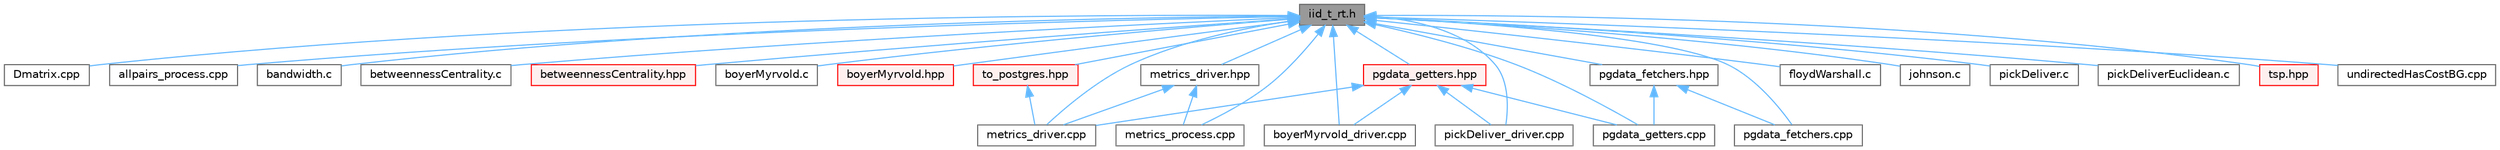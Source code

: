 digraph "iid_t_rt.h"
{
 // LATEX_PDF_SIZE
  bgcolor="transparent";
  edge [fontname=Helvetica,fontsize=10,labelfontname=Helvetica,labelfontsize=10];
  node [fontname=Helvetica,fontsize=10,shape=box,height=0.2,width=0.4];
  Node1 [id="Node000001",label="iid_t_rt.h",height=0.2,width=0.4,color="gray40", fillcolor="grey60", style="filled", fontcolor="black",tooltip=" "];
  Node1 -> Node2 [id="edge1_Node000001_Node000002",dir="back",color="steelblue1",style="solid",tooltip=" "];
  Node2 [id="Node000002",label="Dmatrix.cpp",height=0.2,width=0.4,color="grey40", fillcolor="white", style="filled",URL="$Dmatrix_8cpp.html",tooltip=" "];
  Node1 -> Node3 [id="edge2_Node000001_Node000003",dir="back",color="steelblue1",style="solid",tooltip=" "];
  Node3 [id="Node000003",label="allpairs_process.cpp",height=0.2,width=0.4,color="grey40", fillcolor="white", style="filled",URL="$allpairs__process_8cpp.html",tooltip=" "];
  Node1 -> Node4 [id="edge3_Node000001_Node000004",dir="back",color="steelblue1",style="solid",tooltip=" "];
  Node4 [id="Node000004",label="bandwidth.c",height=0.2,width=0.4,color="grey40", fillcolor="white", style="filled",URL="$bandwidth_8c.html",tooltip=" "];
  Node1 -> Node5 [id="edge4_Node000001_Node000005",dir="back",color="steelblue1",style="solid",tooltip=" "];
  Node5 [id="Node000005",label="betweennessCentrality.c",height=0.2,width=0.4,color="grey40", fillcolor="white", style="filled",URL="$betweennessCentrality_8c.html",tooltip=" "];
  Node1 -> Node6 [id="edge5_Node000001_Node000006",dir="back",color="steelblue1",style="solid",tooltip=" "];
  Node6 [id="Node000006",label="betweennessCentrality.hpp",height=0.2,width=0.4,color="red", fillcolor="#FFF0F0", style="filled",URL="$betweennessCentrality_8hpp.html",tooltip=" "];
  Node1 -> Node8 [id="edge6_Node000001_Node000008",dir="back",color="steelblue1",style="solid",tooltip=" "];
  Node8 [id="Node000008",label="boyerMyrvold.c",height=0.2,width=0.4,color="grey40", fillcolor="white", style="filled",URL="$boyerMyrvold_8c.html",tooltip=" "];
  Node1 -> Node9 [id="edge7_Node000001_Node000009",dir="back",color="steelblue1",style="solid",tooltip=" "];
  Node9 [id="Node000009",label="boyerMyrvold.hpp",height=0.2,width=0.4,color="red", fillcolor="#FFF0F0", style="filled",URL="$boyerMyrvold_8hpp.html",tooltip=" "];
  Node1 -> Node11 [id="edge8_Node000001_Node000011",dir="back",color="steelblue1",style="solid",tooltip=" "];
  Node11 [id="Node000011",label="boyerMyrvold_driver.cpp",height=0.2,width=0.4,color="grey40", fillcolor="white", style="filled",URL="$boyerMyrvold__driver_8cpp.html",tooltip=" "];
  Node1 -> Node12 [id="edge9_Node000001_Node000012",dir="back",color="steelblue1",style="solid",tooltip=" "];
  Node12 [id="Node000012",label="floydWarshall.c",height=0.2,width=0.4,color="grey40", fillcolor="white", style="filled",URL="$floydWarshall_8c.html",tooltip=" "];
  Node1 -> Node13 [id="edge10_Node000001_Node000013",dir="back",color="steelblue1",style="solid",tooltip=" "];
  Node13 [id="Node000013",label="johnson.c",height=0.2,width=0.4,color="grey40", fillcolor="white", style="filled",URL="$johnson_8c.html",tooltip=" "];
  Node1 -> Node14 [id="edge11_Node000001_Node000014",dir="back",color="steelblue1",style="solid",tooltip=" "];
  Node14 [id="Node000014",label="metrics_driver.cpp",height=0.2,width=0.4,color="grey40", fillcolor="white", style="filled",URL="$metrics__driver_8cpp.html",tooltip=" "];
  Node1 -> Node15 [id="edge12_Node000001_Node000015",dir="back",color="steelblue1",style="solid",tooltip=" "];
  Node15 [id="Node000015",label="metrics_driver.hpp",height=0.2,width=0.4,color="grey40", fillcolor="white", style="filled",URL="$metrics__driver_8hpp.html",tooltip=" "];
  Node15 -> Node14 [id="edge13_Node000015_Node000014",dir="back",color="steelblue1",style="solid",tooltip=" "];
  Node15 -> Node16 [id="edge14_Node000015_Node000016",dir="back",color="steelblue1",style="solid",tooltip=" "];
  Node16 [id="Node000016",label="metrics_process.cpp",height=0.2,width=0.4,color="grey40", fillcolor="white", style="filled",URL="$metrics__process_8cpp.html",tooltip=" "];
  Node1 -> Node16 [id="edge15_Node000001_Node000016",dir="back",color="steelblue1",style="solid",tooltip=" "];
  Node1 -> Node17 [id="edge16_Node000001_Node000017",dir="back",color="steelblue1",style="solid",tooltip=" "];
  Node17 [id="Node000017",label="pgdata_fetchers.cpp",height=0.2,width=0.4,color="grey40", fillcolor="white", style="filled",URL="$pgdata__fetchers_8cpp.html",tooltip=" "];
  Node1 -> Node18 [id="edge17_Node000001_Node000018",dir="back",color="steelblue1",style="solid",tooltip=" "];
  Node18 [id="Node000018",label="pgdata_fetchers.hpp",height=0.2,width=0.4,color="grey40", fillcolor="white", style="filled",URL="$pgdata__fetchers_8hpp.html",tooltip=" "];
  Node18 -> Node17 [id="edge18_Node000018_Node000017",dir="back",color="steelblue1",style="solid",tooltip=" "];
  Node18 -> Node19 [id="edge19_Node000018_Node000019",dir="back",color="steelblue1",style="solid",tooltip=" "];
  Node19 [id="Node000019",label="pgdata_getters.cpp",height=0.2,width=0.4,color="grey40", fillcolor="white", style="filled",URL="$pgdata__getters_8cpp.html",tooltip=" "];
  Node1 -> Node19 [id="edge20_Node000001_Node000019",dir="back",color="steelblue1",style="solid",tooltip=" "];
  Node1 -> Node20 [id="edge21_Node000001_Node000020",dir="back",color="steelblue1",style="solid",tooltip=" "];
  Node20 [id="Node000020",label="pgdata_getters.hpp",height=0.2,width=0.4,color="red", fillcolor="#FFF0F0", style="filled",URL="$pgdata__getters_8hpp.html",tooltip=" "];
  Node20 -> Node11 [id="edge22_Node000020_Node000011",dir="back",color="steelblue1",style="solid",tooltip=" "];
  Node20 -> Node14 [id="edge23_Node000020_Node000014",dir="back",color="steelblue1",style="solid",tooltip=" "];
  Node20 -> Node19 [id="edge24_Node000020_Node000019",dir="back",color="steelblue1",style="solid",tooltip=" "];
  Node20 -> Node62 [id="edge25_Node000020_Node000062",dir="back",color="steelblue1",style="solid",tooltip=" "];
  Node62 [id="Node000062",label="pickDeliver_driver.cpp",height=0.2,width=0.4,color="grey40", fillcolor="white", style="filled",URL="$pickDeliver__driver_8cpp.html",tooltip=" "];
  Node1 -> Node79 [id="edge26_Node000001_Node000079",dir="back",color="steelblue1",style="solid",tooltip=" "];
  Node79 [id="Node000079",label="pickDeliver.c",height=0.2,width=0.4,color="grey40", fillcolor="white", style="filled",URL="$pickDeliver_8c.html",tooltip=" "];
  Node1 -> Node80 [id="edge27_Node000001_Node000080",dir="back",color="steelblue1",style="solid",tooltip=" "];
  Node80 [id="Node000080",label="pickDeliverEuclidean.c",height=0.2,width=0.4,color="grey40", fillcolor="white", style="filled",URL="$pickDeliverEuclidean_8c.html",tooltip=" "];
  Node1 -> Node62 [id="edge28_Node000001_Node000062",dir="back",color="steelblue1",style="solid",tooltip=" "];
  Node1 -> Node81 [id="edge29_Node000001_Node000081",dir="back",color="steelblue1",style="solid",tooltip=" "];
  Node81 [id="Node000081",label="to_postgres.hpp",height=0.2,width=0.4,color="red", fillcolor="#FFF0F0", style="filled",URL="$to__postgres_8hpp.html",tooltip=" "];
  Node81 -> Node14 [id="edge30_Node000081_Node000014",dir="back",color="steelblue1",style="solid",tooltip=" "];
  Node1 -> Node83 [id="edge31_Node000001_Node000083",dir="back",color="steelblue1",style="solid",tooltip=" "];
  Node83 [id="Node000083",label="tsp.hpp",height=0.2,width=0.4,color="red", fillcolor="#FFF0F0", style="filled",URL="$tsp_8hpp.html",tooltip=" "];
  Node1 -> Node85 [id="edge32_Node000001_Node000085",dir="back",color="steelblue1",style="solid",tooltip=" "];
  Node85 [id="Node000085",label="undirectedHasCostBG.cpp",height=0.2,width=0.4,color="grey40", fillcolor="white", style="filled",URL="$undirectedHasCostBG_8cpp.html",tooltip=" "];
}
